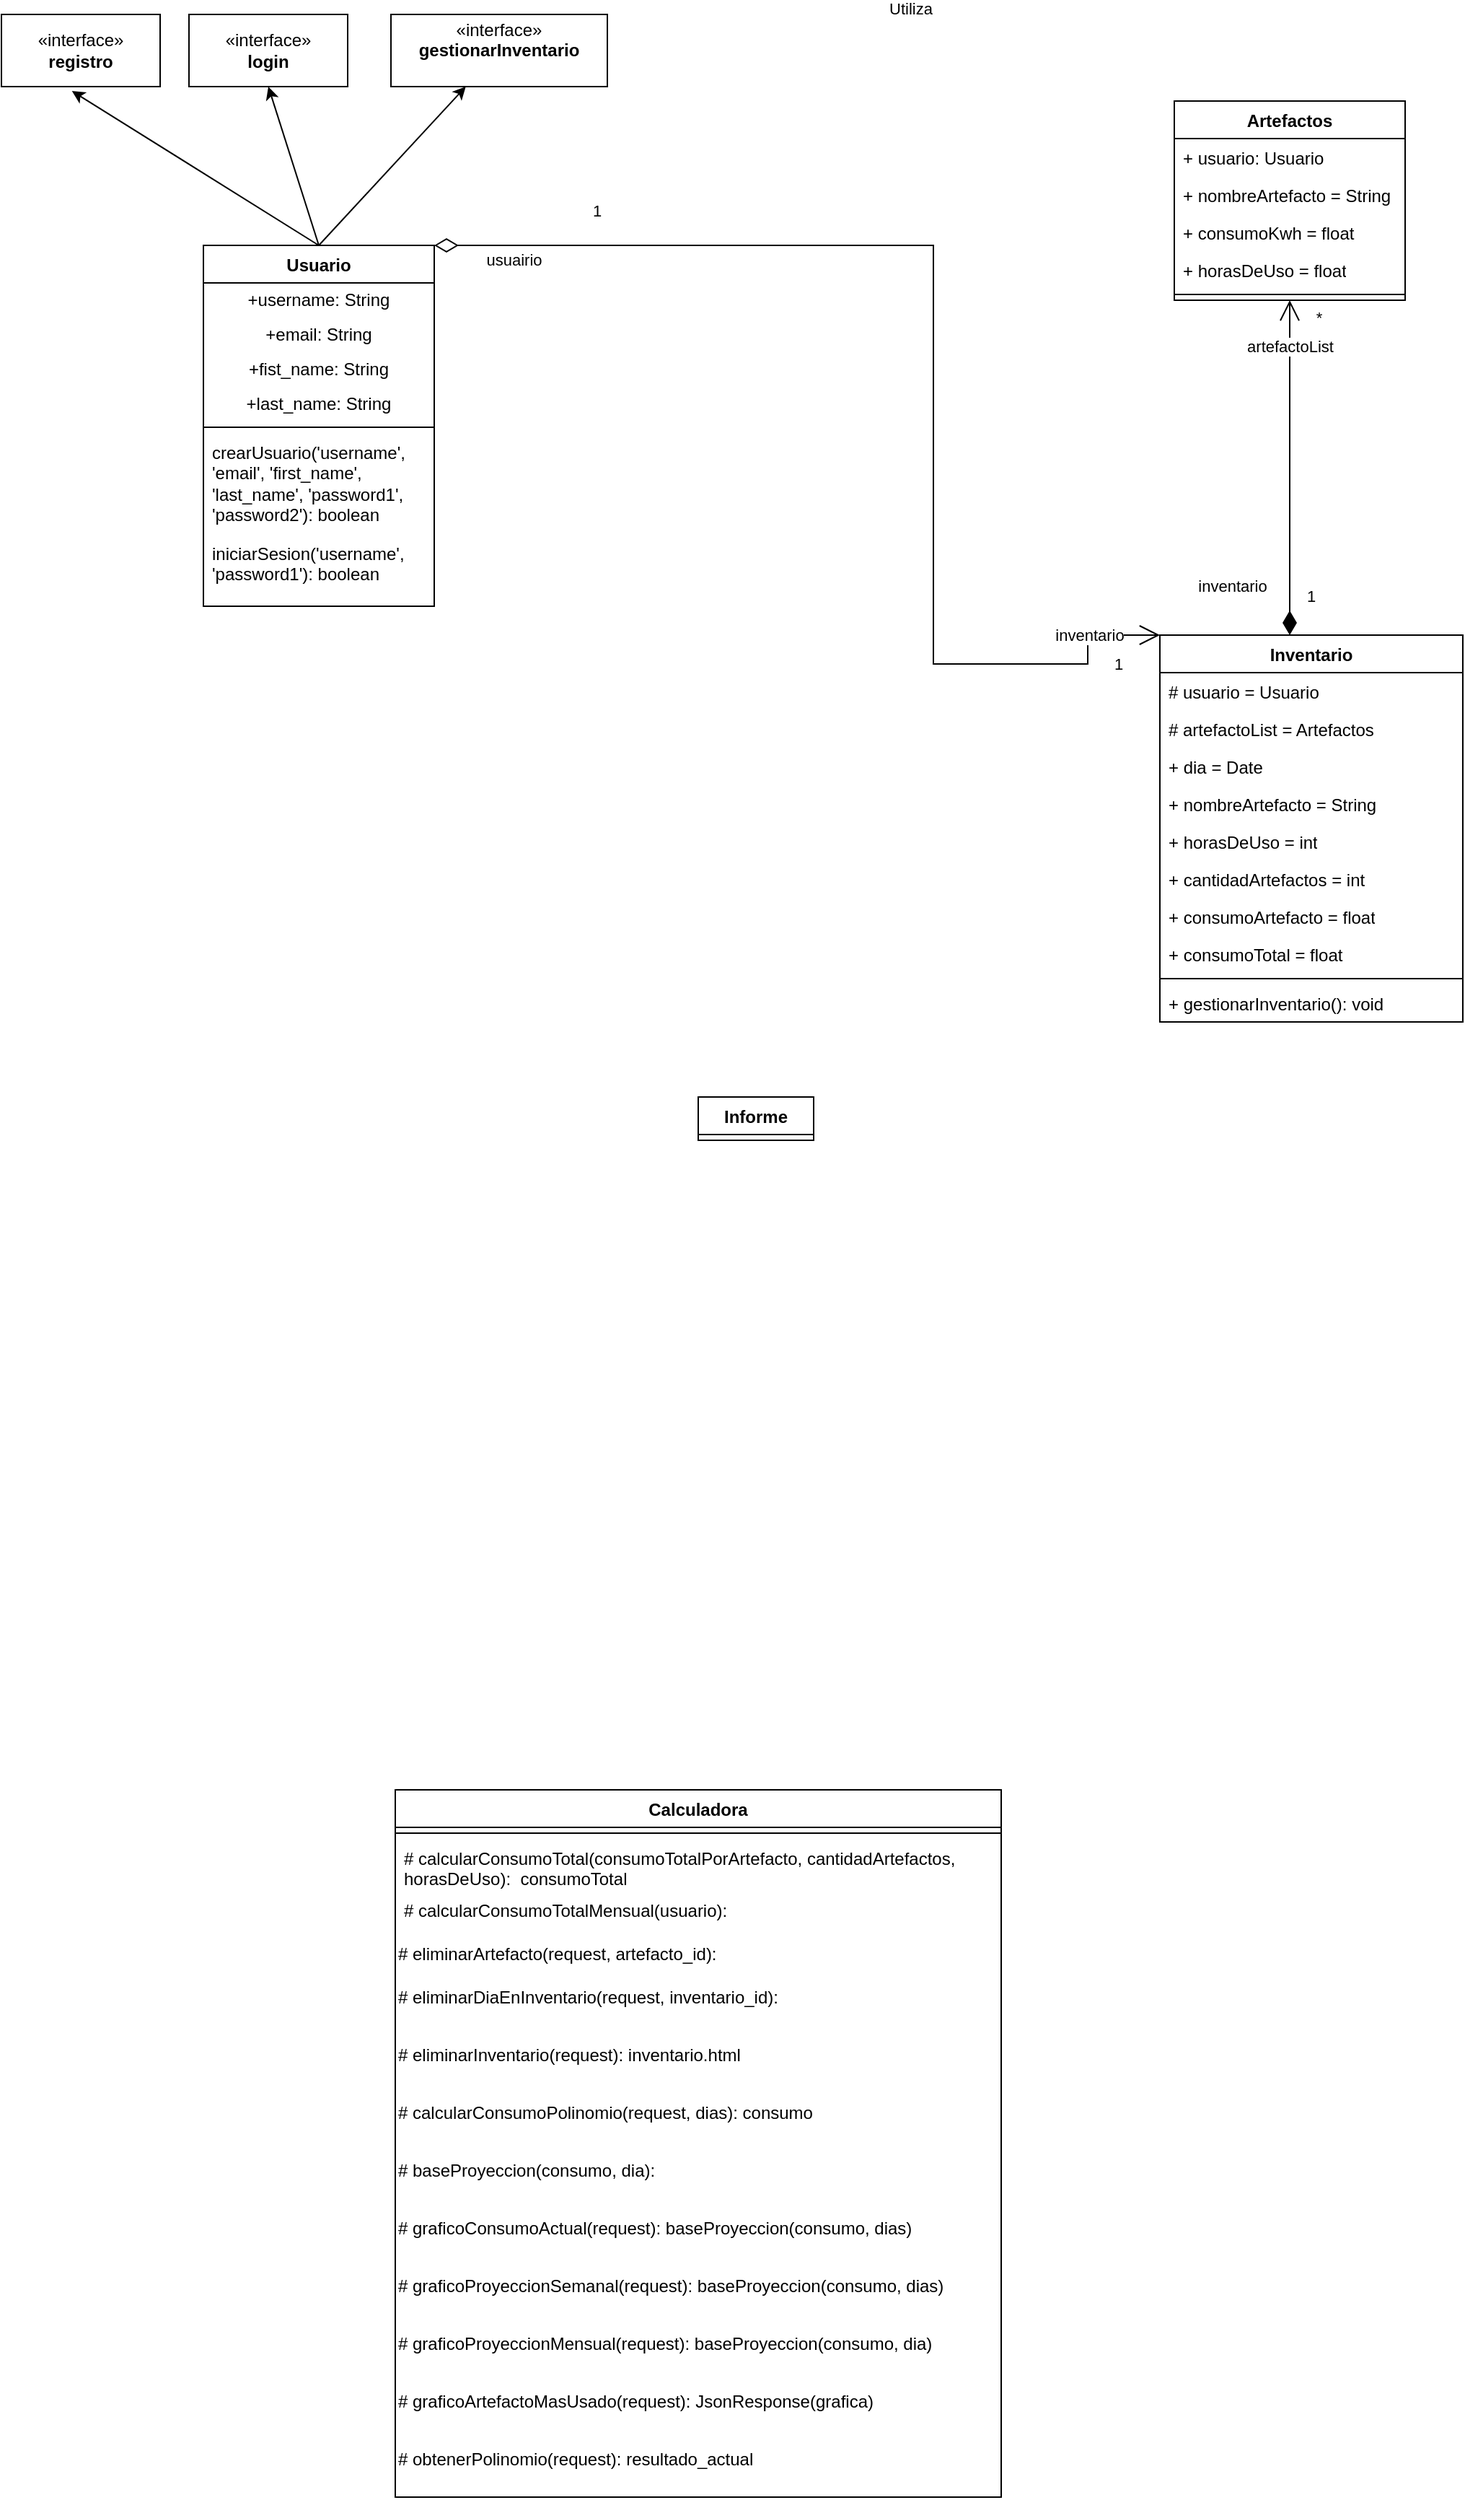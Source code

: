 <mxfile version="22.1.7" type="github">
  <diagram id="C5RBs43oDa-KdzZeNtuy" name="Page-1">
    <mxGraphModel dx="2009" dy="2070" grid="1" gridSize="10" guides="1" tooltips="1" connect="1" arrows="1" fold="1" page="1" pageScale="1" pageWidth="827" pageHeight="1169" math="0" shadow="0">
      <root>
        <mxCell id="WIyWlLk6GJQsqaUBKTNV-0" />
        <mxCell id="WIyWlLk6GJQsqaUBKTNV-1" parent="WIyWlLk6GJQsqaUBKTNV-0" />
        <mxCell id="BuklExtv01inBHuh72od-7" value="Usuario" style="swimlane;fontStyle=1;align=center;verticalAlign=top;childLayout=stackLayout;horizontal=1;startSize=26;horizontalStack=0;resizeParent=1;resizeParentMax=0;resizeLast=0;collapsible=1;marginBottom=0;whiteSpace=wrap;html=1;" vertex="1" parent="WIyWlLk6GJQsqaUBKTNV-1">
          <mxGeometry x="547" y="-670" width="160" height="250" as="geometry">
            <mxRectangle x="547" y="-670" width="90" height="30" as="alternateBounds" />
          </mxGeometry>
        </mxCell>
        <mxCell id="BuklExtv01inBHuh72od-1" value="+username: String" style="text;html=1;strokeColor=none;fillColor=none;align=center;verticalAlign=middle;spacingLeft=4;spacingRight=4;overflow=hidden;rotatable=0;points=[[0,0.5],[1,0.5]];portConstraint=eastwest;whiteSpace=wrap;" vertex="1" parent="BuklExtv01inBHuh72od-7">
          <mxGeometry y="26" width="160" height="24" as="geometry" />
        </mxCell>
        <mxCell id="BuklExtv01inBHuh72od-3" value="+email: String" style="text;html=1;strokeColor=none;fillColor=none;align=center;verticalAlign=middle;spacingLeft=4;spacingRight=4;overflow=hidden;rotatable=0;points=[[0,0.5],[1,0.5]];portConstraint=eastwest;whiteSpace=wrap;" vertex="1" parent="BuklExtv01inBHuh72od-7">
          <mxGeometry y="50" width="160" height="24" as="geometry" />
        </mxCell>
        <mxCell id="BuklExtv01inBHuh72od-4" value="+fist_name: String" style="text;html=1;strokeColor=none;fillColor=none;align=center;verticalAlign=middle;spacingLeft=4;spacingRight=4;overflow=hidden;rotatable=0;points=[[0,0.5],[1,0.5]];portConstraint=eastwest;whiteSpace=wrap;" vertex="1" parent="BuklExtv01inBHuh72od-7">
          <mxGeometry y="74" width="160" height="24" as="geometry" />
        </mxCell>
        <mxCell id="BuklExtv01inBHuh72od-5" value="+last_name: String" style="text;html=1;strokeColor=none;fillColor=none;align=center;verticalAlign=middle;spacingLeft=4;spacingRight=4;overflow=hidden;rotatable=0;points=[[0,0.5],[1,0.5]];portConstraint=eastwest;whiteSpace=wrap;" vertex="1" parent="BuklExtv01inBHuh72od-7">
          <mxGeometry y="98" width="160" height="24" as="geometry" />
        </mxCell>
        <mxCell id="BuklExtv01inBHuh72od-9" value="" style="line;strokeWidth=1;fillColor=none;align=left;verticalAlign=middle;spacingTop=-1;spacingLeft=3;spacingRight=3;rotatable=0;labelPosition=right;points=[];portConstraint=eastwest;strokeColor=inherit;" vertex="1" parent="BuklExtv01inBHuh72od-7">
          <mxGeometry y="122" width="160" height="8" as="geometry" />
        </mxCell>
        <mxCell id="BuklExtv01inBHuh72od-10" value="crearUsuario(&#39;username&#39;, &#39;email&#39;, &#39;first_name&#39;, &#39;last_name&#39;, &#39;password1&#39;, &#39;password2&#39;): boolean" style="text;strokeColor=none;fillColor=none;align=left;verticalAlign=top;spacingLeft=4;spacingRight=4;overflow=hidden;rotatable=0;points=[[0,0.5],[1,0.5]];portConstraint=eastwest;whiteSpace=wrap;html=1;" vertex="1" parent="BuklExtv01inBHuh72od-7">
          <mxGeometry y="130" width="160" height="70" as="geometry" />
        </mxCell>
        <mxCell id="BuklExtv01inBHuh72od-11" value="iniciarSesion(&#39;username&#39;, &#39;password1&#39;): boolean" style="text;strokeColor=none;fillColor=none;align=left;verticalAlign=top;spacingLeft=4;spacingRight=4;overflow=hidden;rotatable=0;points=[[0,0.5],[1,0.5]];portConstraint=eastwest;whiteSpace=wrap;html=1;" vertex="1" parent="BuklExtv01inBHuh72od-7">
          <mxGeometry y="200" width="160" height="50" as="geometry" />
        </mxCell>
        <mxCell id="BuklExtv01inBHuh72od-13" value="Inventario" style="swimlane;fontStyle=1;align=center;verticalAlign=top;childLayout=stackLayout;horizontal=1;startSize=26;horizontalStack=0;resizeParent=1;resizeParentMax=0;resizeLast=0;collapsible=1;marginBottom=0;whiteSpace=wrap;html=1;" vertex="1" parent="WIyWlLk6GJQsqaUBKTNV-1">
          <mxGeometry x="1210" y="-400" width="210" height="268" as="geometry">
            <mxRectangle x="1210" y="-400" width="100" height="30" as="alternateBounds" />
          </mxGeometry>
        </mxCell>
        <mxCell id="BuklExtv01inBHuh72od-14" value="# usuario = Usuario" style="text;strokeColor=none;fillColor=none;align=left;verticalAlign=top;spacingLeft=4;spacingRight=4;overflow=hidden;rotatable=0;points=[[0,0.5],[1,0.5]];portConstraint=eastwest;whiteSpace=wrap;html=1;" vertex="1" parent="BuklExtv01inBHuh72od-13">
          <mxGeometry y="26" width="210" height="26" as="geometry" />
        </mxCell>
        <mxCell id="BuklExtv01inBHuh72od-36" value="# artefactoList = Artefactos" style="text;strokeColor=none;fillColor=none;align=left;verticalAlign=top;spacingLeft=4;spacingRight=4;overflow=hidden;rotatable=0;points=[[0,0.5],[1,0.5]];portConstraint=eastwest;whiteSpace=wrap;html=1;" vertex="1" parent="BuklExtv01inBHuh72od-13">
          <mxGeometry y="52" width="210" height="26" as="geometry" />
        </mxCell>
        <mxCell id="BuklExtv01inBHuh72od-17" value="+ dia = Date" style="text;strokeColor=none;fillColor=none;align=left;verticalAlign=top;spacingLeft=4;spacingRight=4;overflow=hidden;rotatable=0;points=[[0,0.5],[1,0.5]];portConstraint=eastwest;whiteSpace=wrap;html=1;" vertex="1" parent="BuklExtv01inBHuh72od-13">
          <mxGeometry y="78" width="210" height="26" as="geometry" />
        </mxCell>
        <mxCell id="BuklExtv01inBHuh72od-18" value="+ nombreArtefacto = String" style="text;strokeColor=none;fillColor=none;align=left;verticalAlign=top;spacingLeft=4;spacingRight=4;overflow=hidden;rotatable=0;points=[[0,0.5],[1,0.5]];portConstraint=eastwest;whiteSpace=wrap;html=1;" vertex="1" parent="BuklExtv01inBHuh72od-13">
          <mxGeometry y="104" width="210" height="26" as="geometry" />
        </mxCell>
        <mxCell id="BuklExtv01inBHuh72od-19" value="+ horasDeUso = int" style="text;strokeColor=none;fillColor=none;align=left;verticalAlign=top;spacingLeft=4;spacingRight=4;overflow=hidden;rotatable=0;points=[[0,0.5],[1,0.5]];portConstraint=eastwest;whiteSpace=wrap;html=1;" vertex="1" parent="BuklExtv01inBHuh72od-13">
          <mxGeometry y="130" width="210" height="26" as="geometry" />
        </mxCell>
        <mxCell id="BuklExtv01inBHuh72od-20" value="+ cantidadArtefactos = int" style="text;strokeColor=none;fillColor=none;align=left;verticalAlign=top;spacingLeft=4;spacingRight=4;overflow=hidden;rotatable=0;points=[[0,0.5],[1,0.5]];portConstraint=eastwest;whiteSpace=wrap;html=1;" vertex="1" parent="BuklExtv01inBHuh72od-13">
          <mxGeometry y="156" width="210" height="26" as="geometry" />
        </mxCell>
        <mxCell id="BuklExtv01inBHuh72od-21" value="+&amp;nbsp;consumoArtefacto&amp;nbsp;&lt;span style=&quot;background-color: initial;&quot;&gt;= float&lt;/span&gt;" style="text;strokeColor=none;fillColor=none;align=left;verticalAlign=top;spacingLeft=4;spacingRight=4;overflow=hidden;rotatable=0;points=[[0,0.5],[1,0.5]];portConstraint=eastwest;whiteSpace=wrap;html=1;" vertex="1" parent="BuklExtv01inBHuh72od-13">
          <mxGeometry y="182" width="210" height="26" as="geometry" />
        </mxCell>
        <mxCell id="BuklExtv01inBHuh72od-22" value="+ consumoTotal = float" style="text;strokeColor=none;fillColor=none;align=left;verticalAlign=top;spacingLeft=4;spacingRight=4;overflow=hidden;rotatable=0;points=[[0,0.5],[1,0.5]];portConstraint=eastwest;whiteSpace=wrap;html=1;" vertex="1" parent="BuklExtv01inBHuh72od-13">
          <mxGeometry y="208" width="210" height="26" as="geometry" />
        </mxCell>
        <mxCell id="BuklExtv01inBHuh72od-15" value="" style="line;strokeWidth=1;fillColor=none;align=left;verticalAlign=middle;spacingTop=-1;spacingLeft=3;spacingRight=3;rotatable=0;labelPosition=right;points=[];portConstraint=eastwest;strokeColor=inherit;" vertex="1" parent="BuklExtv01inBHuh72od-13">
          <mxGeometry y="234" width="210" height="8" as="geometry" />
        </mxCell>
        <mxCell id="BuklExtv01inBHuh72od-26" value="+ gestionarInventario(): void" style="text;strokeColor=none;fillColor=none;align=left;verticalAlign=top;spacingLeft=4;spacingRight=4;overflow=hidden;rotatable=0;points=[[0,0.5],[1,0.5]];portConstraint=eastwest;whiteSpace=wrap;html=1;" vertex="1" parent="BuklExtv01inBHuh72od-13">
          <mxGeometry y="242" width="210" height="26" as="geometry" />
        </mxCell>
        <mxCell id="BuklExtv01inBHuh72od-32" value="Informe" style="swimlane;fontStyle=1;align=center;verticalAlign=top;childLayout=stackLayout;horizontal=1;startSize=26;horizontalStack=0;resizeParent=1;resizeParentMax=0;resizeLast=0;collapsible=1;marginBottom=0;whiteSpace=wrap;html=1;" vertex="1" collapsed="1" parent="WIyWlLk6GJQsqaUBKTNV-1">
          <mxGeometry x="890" y="-80" width="80" height="30" as="geometry">
            <mxRectangle x="10" y="330" width="210" height="210" as="alternateBounds" />
          </mxGeometry>
        </mxCell>
        <mxCell id="BuklExtv01inBHuh72od-42" value="+ usuario: Usuario" style="text;strokeColor=none;fillColor=none;align=left;verticalAlign=top;spacingLeft=4;spacingRight=4;overflow=hidden;rotatable=0;points=[[0,0.5],[1,0.5]];portConstraint=eastwest;whiteSpace=wrap;html=1;" vertex="1" parent="BuklExtv01inBHuh72od-32">
          <mxGeometry y="26" width="210" height="26" as="geometry" />
        </mxCell>
        <mxCell id="BuklExtv01inBHuh72od-43" value="+ inventario: Inventario" style="text;strokeColor=none;fillColor=none;align=left;verticalAlign=top;spacingLeft=4;spacingRight=4;overflow=hidden;rotatable=0;points=[[0,0.5],[1,0.5]];portConstraint=eastwest;whiteSpace=wrap;html=1;" vertex="1" parent="BuklExtv01inBHuh72od-32">
          <mxGeometry y="52" width="210" height="26" as="geometry" />
        </mxCell>
        <mxCell id="BuklExtv01inBHuh72od-45" value="+ dia = Date" style="text;strokeColor=none;fillColor=none;align=left;verticalAlign=top;spacingLeft=4;spacingRight=4;overflow=hidden;rotatable=0;points=[[0,0.5],[1,0.5]];portConstraint=eastwest;whiteSpace=wrap;html=1;" vertex="1" parent="BuklExtv01inBHuh72od-32">
          <mxGeometry y="78" width="210" height="26" as="geometry" />
        </mxCell>
        <mxCell id="BuklExtv01inBHuh72od-46" value="+ consumoTotal = float" style="text;strokeColor=none;fillColor=none;align=left;verticalAlign=top;spacingLeft=4;spacingRight=4;overflow=hidden;rotatable=0;points=[[0,0.5],[1,0.5]];portConstraint=eastwest;whiteSpace=wrap;html=1;" vertex="1" parent="BuklExtv01inBHuh72od-32">
          <mxGeometry y="104" width="210" height="26" as="geometry" />
        </mxCell>
        <mxCell id="BuklExtv01inBHuh72od-54" value="+ consumoTotalMensual = float" style="text;strokeColor=none;fillColor=none;align=left;verticalAlign=top;spacingLeft=4;spacingRight=4;overflow=hidden;rotatable=0;points=[[0,0.5],[1,0.5]];portConstraint=eastwest;whiteSpace=wrap;html=1;" vertex="1" parent="BuklExtv01inBHuh72od-32">
          <mxGeometry y="130" width="210" height="26" as="geometry" />
        </mxCell>
        <mxCell id="BuklExtv01inBHuh72od-34" value="" style="line;strokeWidth=1;fillColor=none;align=left;verticalAlign=middle;spacingTop=-1;spacingLeft=3;spacingRight=3;rotatable=0;labelPosition=right;points=[];portConstraint=eastwest;strokeColor=inherit;" vertex="1" parent="BuklExtv01inBHuh72od-32">
          <mxGeometry y="156" width="210" height="8" as="geometry" />
        </mxCell>
        <mxCell id="BuklExtv01inBHuh72od-35" value="+ actualizarConsumoDiario(usuario, dia, consumoTotalMensual)" style="text;strokeColor=none;fillColor=none;align=left;verticalAlign=top;spacingLeft=4;spacingRight=4;overflow=hidden;rotatable=0;points=[[0,0.5],[1,0.5]];portConstraint=eastwest;whiteSpace=wrap;html=1;" vertex="1" parent="BuklExtv01inBHuh72od-32">
          <mxGeometry y="164" width="210" height="46" as="geometry" />
        </mxCell>
        <mxCell id="BuklExtv01inBHuh72od-56" value="Calculadora" style="swimlane;fontStyle=1;align=center;verticalAlign=top;childLayout=stackLayout;horizontal=1;startSize=26;horizontalStack=0;resizeParent=1;resizeParentMax=0;resizeLast=0;collapsible=1;marginBottom=0;whiteSpace=wrap;html=1;" vertex="1" parent="WIyWlLk6GJQsqaUBKTNV-1">
          <mxGeometry x="680" y="400" width="420" height="490" as="geometry" />
        </mxCell>
        <mxCell id="BuklExtv01inBHuh72od-58" value="" style="line;strokeWidth=1;fillColor=none;align=left;verticalAlign=middle;spacingTop=-1;spacingLeft=3;spacingRight=3;rotatable=0;labelPosition=right;points=[];portConstraint=eastwest;strokeColor=inherit;" vertex="1" parent="BuklExtv01inBHuh72od-56">
          <mxGeometry y="26" width="420" height="8" as="geometry" />
        </mxCell>
        <mxCell id="BuklExtv01inBHuh72od-59" value="# calcularConsumoTotal(consumoTotalPorArtefacto, cantidadArtefactos, horasDeUso):&amp;nbsp; consumoTotal" style="text;strokeColor=none;fillColor=none;align=left;verticalAlign=top;spacingLeft=4;spacingRight=4;overflow=hidden;rotatable=0;points=[[0,0.5],[1,0.5]];portConstraint=eastwest;whiteSpace=wrap;html=1;" vertex="1" parent="BuklExtv01inBHuh72od-56">
          <mxGeometry y="34" width="420" height="36" as="geometry" />
        </mxCell>
        <mxCell id="BuklExtv01inBHuh72od-62" value="# calcularConsumoTotalMensual(usuario):" style="text;strokeColor=none;fillColor=none;align=left;verticalAlign=top;spacingLeft=4;spacingRight=4;overflow=hidden;rotatable=0;points=[[0,0.5],[1,0.5]];portConstraint=eastwest;whiteSpace=wrap;html=1;" vertex="1" parent="BuklExtv01inBHuh72od-56">
          <mxGeometry y="70" width="420" height="30" as="geometry" />
        </mxCell>
        <mxCell id="BuklExtv01inBHuh72od-63" value="# eliminarArtefacto(request, artefacto_id):" style="text;whiteSpace=wrap;" vertex="1" parent="BuklExtv01inBHuh72od-56">
          <mxGeometry y="100" width="420" height="30" as="geometry" />
        </mxCell>
        <mxCell id="BuklExtv01inBHuh72od-64" value="# eliminarDiaEnInventario(request, inventario_id):" style="text;whiteSpace=wrap;" vertex="1" parent="BuklExtv01inBHuh72od-56">
          <mxGeometry y="130" width="420" height="40" as="geometry" />
        </mxCell>
        <mxCell id="BuklExtv01inBHuh72od-66" value="# eliminarInventario(request): inventario.html" style="text;whiteSpace=wrap;" vertex="1" parent="BuklExtv01inBHuh72od-56">
          <mxGeometry y="170" width="420" height="40" as="geometry" />
        </mxCell>
        <mxCell id="BuklExtv01inBHuh72od-67" value="# calcularConsumoPolinomio(request, dias): consumo" style="text;whiteSpace=wrap;" vertex="1" parent="BuklExtv01inBHuh72od-56">
          <mxGeometry y="210" width="420" height="40" as="geometry" />
        </mxCell>
        <mxCell id="BuklExtv01inBHuh72od-74" value="# baseProyeccion(consumo, dia):" style="text;whiteSpace=wrap;" vertex="1" parent="BuklExtv01inBHuh72od-56">
          <mxGeometry y="250" width="420" height="40" as="geometry" />
        </mxCell>
        <mxCell id="BuklExtv01inBHuh72od-68" value="# graficoConsumoActual(request): baseProyeccion(consumo, dias)" style="text;whiteSpace=wrap;" vertex="1" parent="BuklExtv01inBHuh72od-56">
          <mxGeometry y="290" width="420" height="40" as="geometry" />
        </mxCell>
        <mxCell id="BuklExtv01inBHuh72od-69" value="# graficoProyeccionSemanal(request): baseProyeccion(consumo, dias)" style="text;whiteSpace=wrap;" vertex="1" parent="BuklExtv01inBHuh72od-56">
          <mxGeometry y="330" width="420" height="40" as="geometry" />
        </mxCell>
        <mxCell id="BuklExtv01inBHuh72od-70" value="# graficoProyeccionMensual(request): baseProyeccion(consumo, dia)" style="text;whiteSpace=wrap;" vertex="1" parent="BuklExtv01inBHuh72od-56">
          <mxGeometry y="370" width="420" height="40" as="geometry" />
        </mxCell>
        <mxCell id="BuklExtv01inBHuh72od-73" value="# graficoArtefactoMasUsado(request): JsonResponse(grafica)" style="text;whiteSpace=wrap;" vertex="1" parent="BuklExtv01inBHuh72od-56">
          <mxGeometry y="410" width="420" height="40" as="geometry" />
        </mxCell>
        <mxCell id="BuklExtv01inBHuh72od-75" value="# obtenerPolinomio(request): resultado_actual" style="text;whiteSpace=wrap;" vertex="1" parent="BuklExtv01inBHuh72od-56">
          <mxGeometry y="450" width="420" height="40" as="geometry" />
        </mxCell>
        <mxCell id="BuklExtv01inBHuh72od-76" value="«interface»&lt;br&gt;&lt;b&gt;registro&lt;br&gt;&lt;/b&gt;" style="html=1;whiteSpace=wrap;" vertex="1" parent="WIyWlLk6GJQsqaUBKTNV-1">
          <mxGeometry x="407" y="-830" width="110" height="50" as="geometry" />
        </mxCell>
        <mxCell id="BuklExtv01inBHuh72od-77" value="«interface»&lt;br&gt;&lt;b&gt;login&lt;/b&gt;" style="html=1;whiteSpace=wrap;" vertex="1" parent="WIyWlLk6GJQsqaUBKTNV-1">
          <mxGeometry x="537" y="-830" width="110" height="50" as="geometry" />
        </mxCell>
        <mxCell id="BuklExtv01inBHuh72od-78" value="«interface»&lt;br&gt;&lt;b&gt;gestionarInventario&lt;br&gt;&lt;br&gt;&lt;/b&gt;" style="html=1;whiteSpace=wrap;" vertex="1" parent="WIyWlLk6GJQsqaUBKTNV-1">
          <mxGeometry x="677" y="-830" width="150" height="50" as="geometry" />
        </mxCell>
        <mxCell id="BuklExtv01inBHuh72od-79" value="" style="endArrow=classic;html=1;rounded=0;exitX=0.5;exitY=0;exitDx=0;exitDy=0;entryX=0.444;entryY=1.061;entryDx=0;entryDy=0;entryPerimeter=0;" edge="1" parent="WIyWlLk6GJQsqaUBKTNV-1" source="BuklExtv01inBHuh72od-7" target="BuklExtv01inBHuh72od-76">
          <mxGeometry width="50" height="50" relative="1" as="geometry">
            <mxPoint x="717" y="-600" as="sourcePoint" />
            <mxPoint x="767" y="-650" as="targetPoint" />
          </mxGeometry>
        </mxCell>
        <mxCell id="BuklExtv01inBHuh72od-80" value="" style="endArrow=classic;html=1;rounded=0;exitX=0.5;exitY=0;exitDx=0;exitDy=0;entryX=0.5;entryY=1;entryDx=0;entryDy=0;" edge="1" parent="WIyWlLk6GJQsqaUBKTNV-1" source="BuklExtv01inBHuh72od-7" target="BuklExtv01inBHuh72od-77">
          <mxGeometry width="50" height="50" relative="1" as="geometry">
            <mxPoint x="612" y="-650" as="sourcePoint" />
            <mxPoint x="466" y="-767" as="targetPoint" />
          </mxGeometry>
        </mxCell>
        <mxCell id="BuklExtv01inBHuh72od-81" value="" style="endArrow=classic;html=1;rounded=0;exitX=0.5;exitY=0;exitDx=0;exitDy=0;" edge="1" parent="WIyWlLk6GJQsqaUBKTNV-1" source="BuklExtv01inBHuh72od-7" target="BuklExtv01inBHuh72od-78">
          <mxGeometry width="50" height="50" relative="1" as="geometry">
            <mxPoint x="607" y="-660" as="sourcePoint" />
            <mxPoint x="476" y="-757" as="targetPoint" />
          </mxGeometry>
        </mxCell>
        <mxCell id="BuklExtv01inBHuh72od-83" value="1" style="endArrow=open;html=1;endSize=12;startArrow=diamondThin;startSize=14;startFill=0;edgeStyle=orthogonalEdgeStyle;align=left;verticalAlign=bottom;rounded=0;entryX=0;entryY=0;entryDx=0;entryDy=0;" edge="1" parent="WIyWlLk6GJQsqaUBKTNV-1" source="BuklExtv01inBHuh72od-7" target="BuklExtv01inBHuh72od-13">
          <mxGeometry x="-0.735" y="15" relative="1" as="geometry">
            <mxPoint x="710" y="-660" as="sourcePoint" />
            <mxPoint x="1223" y="-281" as="targetPoint" />
            <Array as="points">
              <mxPoint x="1053" y="-670" />
              <mxPoint x="1053" y="-380" />
              <mxPoint x="1160" y="-380" />
              <mxPoint x="1160" y="-400" />
            </Array>
            <mxPoint as="offset" />
          </mxGeometry>
        </mxCell>
        <mxCell id="BuklExtv01inBHuh72od-85" value="1" style="edgeLabel;html=1;align=center;verticalAlign=middle;resizable=0;points=[];" vertex="1" connectable="0" parent="BuklExtv01inBHuh72od-83">
          <mxGeometry x="0.754" y="-1" relative="1" as="geometry">
            <mxPoint x="51" y="-1" as="offset" />
          </mxGeometry>
        </mxCell>
        <mxCell id="BuklExtv01inBHuh72od-86" value="Utiliza" style="edgeLabel;html=1;align=center;verticalAlign=middle;resizable=0;points=[];" vertex="1" connectable="0" parent="BuklExtv01inBHuh72od-83">
          <mxGeometry x="0.075" y="-1" relative="1" as="geometry">
            <mxPoint x="-15" y="-255" as="offset" />
          </mxGeometry>
        </mxCell>
        <mxCell id="BuklExtv01inBHuh72od-107" value="inventario" style="edgeLabel;html=1;align=center;verticalAlign=middle;resizable=0;points=[];" vertex="1" connectable="0" parent="BuklExtv01inBHuh72od-83">
          <mxGeometry x="0.917" relative="1" as="geometry">
            <mxPoint x="-16" as="offset" />
          </mxGeometry>
        </mxCell>
        <mxCell id="BuklExtv01inBHuh72od-108" value="usuairio" style="edgeLabel;html=1;align=center;verticalAlign=middle;resizable=0;points=[];" vertex="1" connectable="0" parent="BuklExtv01inBHuh72od-83">
          <mxGeometry x="-0.898" y="-1" relative="1" as="geometry">
            <mxPoint x="13" y="9" as="offset" />
          </mxGeometry>
        </mxCell>
        <mxCell id="BuklExtv01inBHuh72od-93" value="Artefactos" style="swimlane;fontStyle=1;align=center;verticalAlign=top;childLayout=stackLayout;horizontal=1;startSize=26;horizontalStack=0;resizeParent=1;resizeParentMax=0;resizeLast=0;collapsible=1;marginBottom=0;whiteSpace=wrap;html=1;" vertex="1" parent="WIyWlLk6GJQsqaUBKTNV-1">
          <mxGeometry x="1220" y="-770" width="160" height="138" as="geometry">
            <mxRectangle x="1220" y="-770" width="100" height="30" as="alternateBounds" />
          </mxGeometry>
        </mxCell>
        <mxCell id="BuklExtv01inBHuh72od-94" value="+ usuario: Usuario" style="text;strokeColor=none;fillColor=none;align=left;verticalAlign=top;spacingLeft=4;spacingRight=4;overflow=hidden;rotatable=0;points=[[0,0.5],[1,0.5]];portConstraint=eastwest;whiteSpace=wrap;html=1;" vertex="1" parent="BuklExtv01inBHuh72od-93">
          <mxGeometry y="26" width="160" height="26" as="geometry" />
        </mxCell>
        <mxCell id="BuklExtv01inBHuh72od-95" value="+ nombreArtefacto = String" style="text;strokeColor=none;fillColor=none;align=left;verticalAlign=top;spacingLeft=4;spacingRight=4;overflow=hidden;rotatable=0;points=[[0,0.5],[1,0.5]];portConstraint=eastwest;whiteSpace=wrap;html=1;" vertex="1" parent="BuklExtv01inBHuh72od-93">
          <mxGeometry y="52" width="160" height="26" as="geometry" />
        </mxCell>
        <mxCell id="BuklExtv01inBHuh72od-96" value="+ consumoKwh = float" style="text;strokeColor=none;fillColor=none;align=left;verticalAlign=top;spacingLeft=4;spacingRight=4;overflow=hidden;rotatable=0;points=[[0,0.5],[1,0.5]];portConstraint=eastwest;whiteSpace=wrap;html=1;" vertex="1" parent="BuklExtv01inBHuh72od-93">
          <mxGeometry y="78" width="160" height="26" as="geometry" />
        </mxCell>
        <mxCell id="BuklExtv01inBHuh72od-97" value="+ horasDeUso = float" style="text;strokeColor=none;fillColor=none;align=left;verticalAlign=top;spacingLeft=4;spacingRight=4;overflow=hidden;rotatable=0;points=[[0,0.5],[1,0.5]];portConstraint=eastwest;whiteSpace=wrap;html=1;" vertex="1" parent="BuklExtv01inBHuh72od-93">
          <mxGeometry y="104" width="160" height="26" as="geometry" />
        </mxCell>
        <mxCell id="BuklExtv01inBHuh72od-98" value="" style="line;strokeWidth=1;fillColor=none;align=left;verticalAlign=middle;spacingTop=-1;spacingLeft=3;spacingRight=3;rotatable=0;labelPosition=right;points=[];portConstraint=eastwest;strokeColor=inherit;" vertex="1" parent="BuklExtv01inBHuh72od-93">
          <mxGeometry y="130" width="160" height="8" as="geometry" />
        </mxCell>
        <mxCell id="BuklExtv01inBHuh72od-99" value="1" style="endArrow=open;html=1;endSize=12;startArrow=diamondThin;startSize=14;startFill=1;edgeStyle=orthogonalEdgeStyle;align=left;verticalAlign=bottom;rounded=0;entryX=0.5;entryY=1;entryDx=0;entryDy=0;" edge="1" parent="WIyWlLk6GJQsqaUBKTNV-1" source="BuklExtv01inBHuh72od-13" target="BuklExtv01inBHuh72od-93">
          <mxGeometry x="-0.84" y="-10" relative="1" as="geometry">
            <mxPoint x="1100" y="-430" as="sourcePoint" />
            <mxPoint x="1290" y="-640" as="targetPoint" />
            <Array as="points">
              <mxPoint x="1300" y="-460" />
              <mxPoint x="1300" y="-460" />
            </Array>
            <mxPoint as="offset" />
          </mxGeometry>
        </mxCell>
        <mxCell id="BuklExtv01inBHuh72od-100" value="*&lt;br&gt;" style="edgeLabel;html=1;align=center;verticalAlign=middle;resizable=0;points=[];" vertex="1" connectable="0" parent="BuklExtv01inBHuh72od-99">
          <mxGeometry x="0.41" relative="1" as="geometry">
            <mxPoint x="20" y="-57" as="offset" />
          </mxGeometry>
        </mxCell>
        <mxCell id="BuklExtv01inBHuh72od-101" value="artefactoList" style="edgeLabel;html=1;align=center;verticalAlign=middle;resizable=0;points=[];" vertex="1" connectable="0" parent="BuklExtv01inBHuh72od-99">
          <mxGeometry x="0.288" y="-1" relative="1" as="geometry">
            <mxPoint x="-1" y="-51" as="offset" />
          </mxGeometry>
        </mxCell>
        <mxCell id="BuklExtv01inBHuh72od-102" value="inventario" style="edgeLabel;html=1;align=center;verticalAlign=middle;resizable=0;points=[];" vertex="1" connectable="0" parent="BuklExtv01inBHuh72od-99">
          <mxGeometry x="-0.571" y="-1" relative="1" as="geometry">
            <mxPoint x="-41" y="16" as="offset" />
          </mxGeometry>
        </mxCell>
      </root>
    </mxGraphModel>
  </diagram>
</mxfile>
